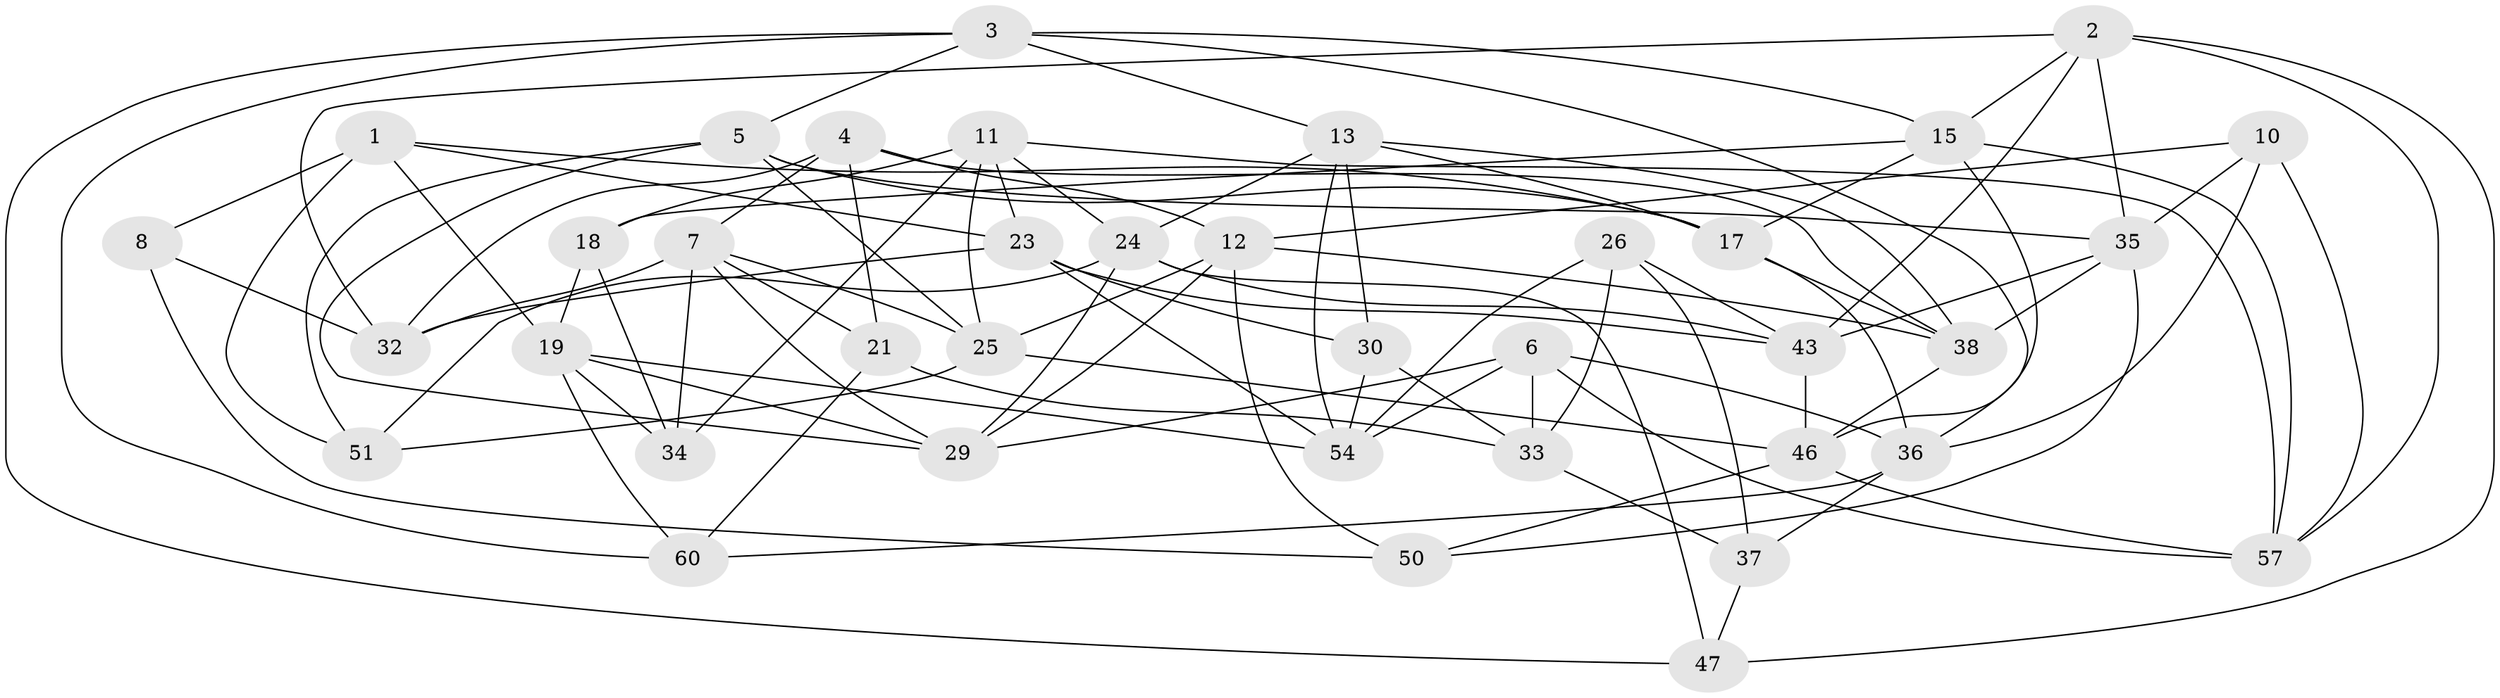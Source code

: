 // Generated by graph-tools (version 1.1) at 2025/24/03/03/25 07:24:23]
// undirected, 38 vertices, 99 edges
graph export_dot {
graph [start="1"]
  node [color=gray90,style=filled];
  1 [super="+14"];
  2 [super="+48"];
  3 [super="+28"];
  4 [super="+20"];
  5 [super="+55"];
  6 [super="+9"];
  7 [super="+16"];
  8;
  10;
  11 [super="+53"];
  12 [super="+40"];
  13 [super="+45"];
  15 [super="+58"];
  17 [super="+44"];
  18;
  19 [super="+22"];
  21;
  23 [super="+27"];
  24 [super="+52"];
  25 [super="+31"];
  26;
  29 [super="+39"];
  30;
  32 [super="+49"];
  33 [super="+42"];
  34;
  35 [super="+41"];
  36 [super="+61"];
  37;
  38 [super="+59"];
  43 [super="+63"];
  46 [super="+64"];
  47;
  50;
  51;
  54 [super="+56"];
  57 [super="+62"];
  60;
  1 -- 8 [weight=2];
  1 -- 51;
  1 -- 17;
  1 -- 23;
  1 -- 19;
  2 -- 47;
  2 -- 57;
  2 -- 32;
  2 -- 43;
  2 -- 35;
  2 -- 15;
  3 -- 47;
  3 -- 13;
  3 -- 60;
  3 -- 15;
  3 -- 5;
  3 -- 36;
  4 -- 7;
  4 -- 21;
  4 -- 32 [weight=2];
  4 -- 12;
  4 -- 38;
  5 -- 35;
  5 -- 17;
  5 -- 51;
  5 -- 25;
  5 -- 29;
  6 -- 36;
  6 -- 29;
  6 -- 57;
  6 -- 33 [weight=2];
  6 -- 54;
  7 -- 34;
  7 -- 32;
  7 -- 29;
  7 -- 21;
  7 -- 25;
  8 -- 50;
  8 -- 32;
  10 -- 12;
  10 -- 57;
  10 -- 35;
  10 -- 36;
  11 -- 25;
  11 -- 57;
  11 -- 24;
  11 -- 18;
  11 -- 34;
  11 -- 23;
  12 -- 50;
  12 -- 29;
  12 -- 25;
  12 -- 38;
  13 -- 54;
  13 -- 30;
  13 -- 17;
  13 -- 24;
  13 -- 38;
  15 -- 18;
  15 -- 46;
  15 -- 17;
  15 -- 57;
  17 -- 36;
  17 -- 38;
  18 -- 34;
  18 -- 19;
  19 -- 34;
  19 -- 60;
  19 -- 54;
  19 -- 29;
  21 -- 33;
  21 -- 60;
  23 -- 30;
  23 -- 54;
  23 -- 32;
  23 -- 43;
  24 -- 47;
  24 -- 43;
  24 -- 51;
  24 -- 29;
  25 -- 51;
  25 -- 46;
  26 -- 37;
  26 -- 54;
  26 -- 33;
  26 -- 43;
  30 -- 33;
  30 -- 54;
  33 -- 37;
  35 -- 50;
  35 -- 43;
  35 -- 38;
  36 -- 37;
  36 -- 60;
  37 -- 47;
  38 -- 46;
  43 -- 46;
  46 -- 50;
  46 -- 57;
}
